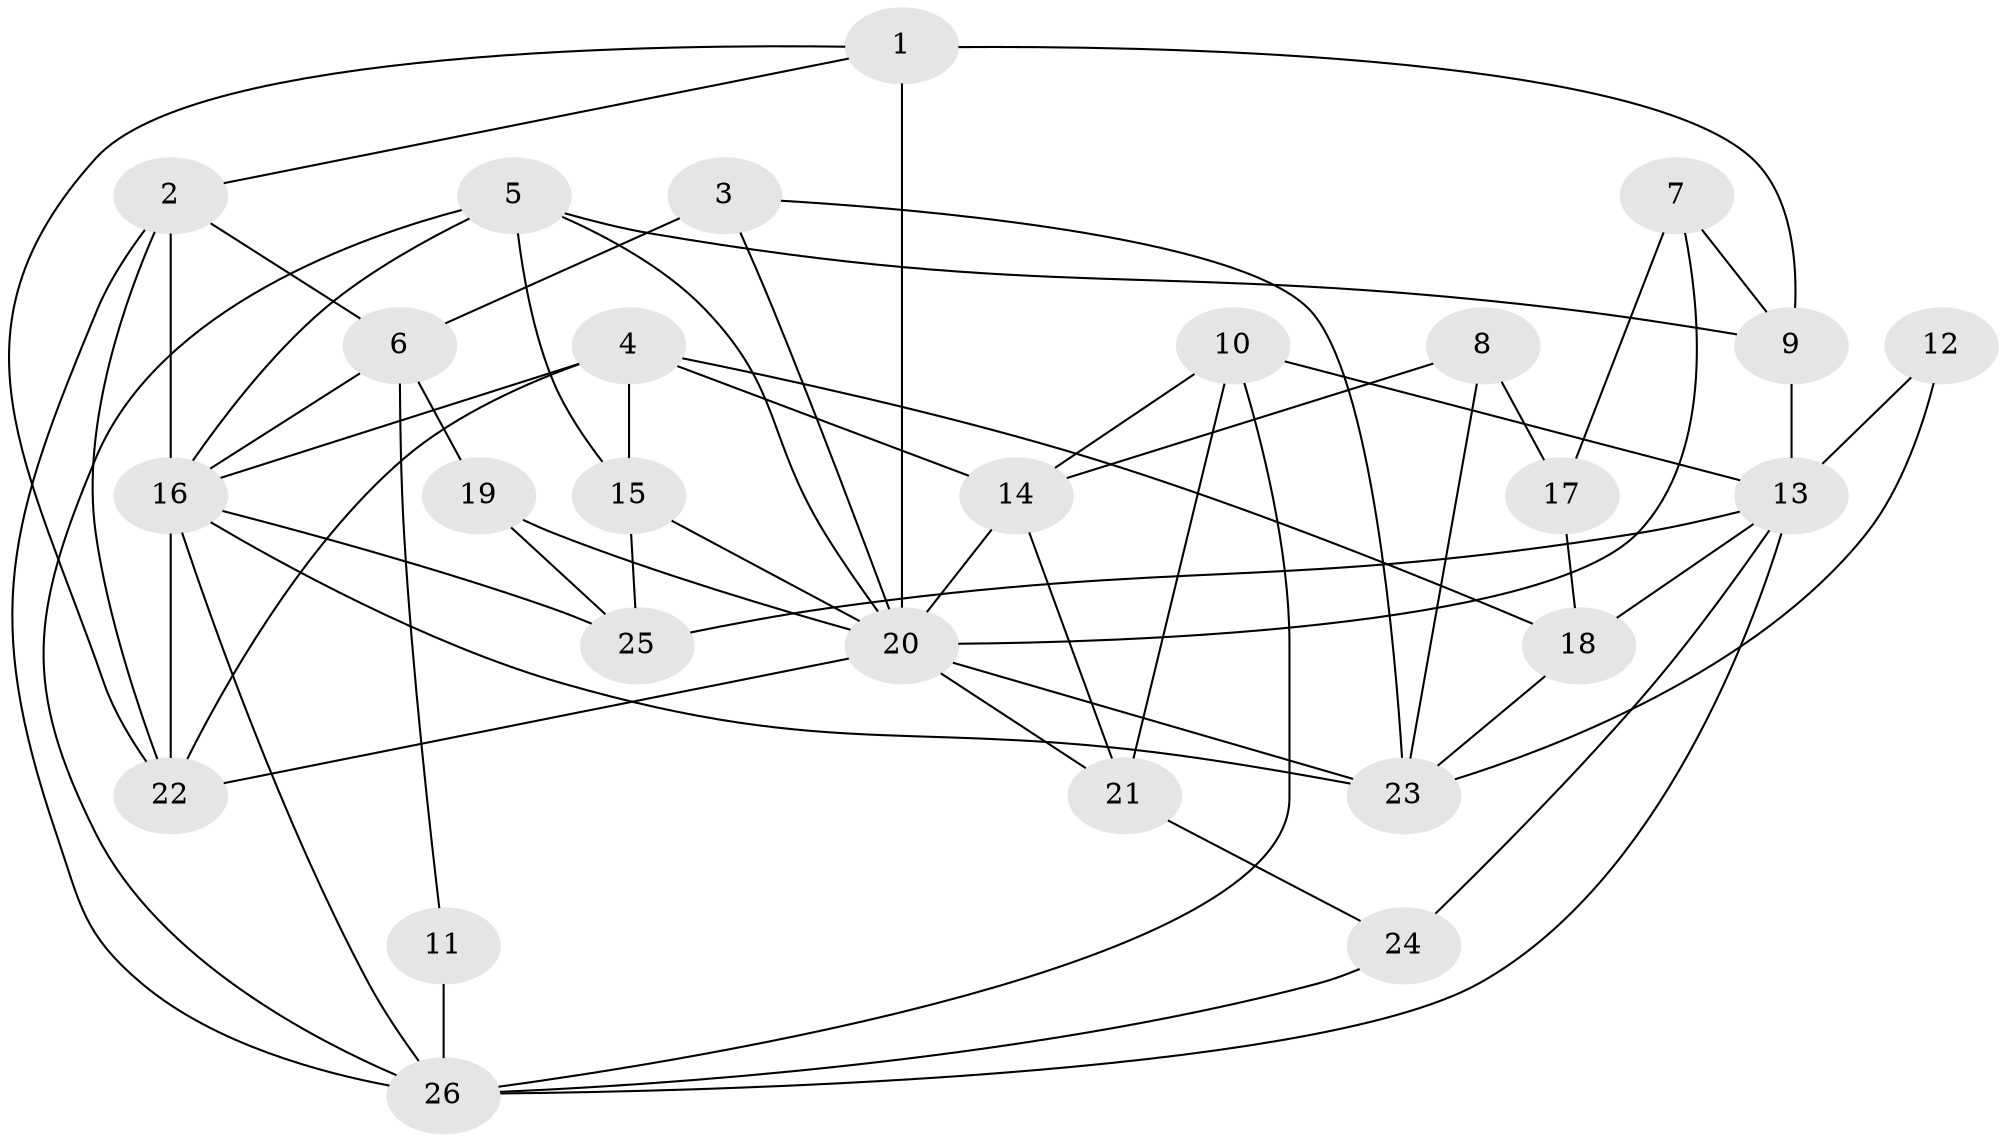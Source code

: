// original degree distribution, {2: 0.11764705882352941, 3: 0.3333333333333333, 4: 0.23529411764705882, 5: 0.1568627450980392, 6: 0.09803921568627451, 8: 0.0392156862745098, 7: 0.0196078431372549}
// Generated by graph-tools (version 1.1) at 2025/02/03/09/25 03:02:10]
// undirected, 26 vertices, 59 edges
graph export_dot {
graph [start="1"]
  node [color=gray90,style=filled];
  1;
  2;
  3;
  4;
  5;
  6;
  7;
  8;
  9;
  10;
  11;
  12;
  13;
  14;
  15;
  16;
  17;
  18;
  19;
  20;
  21;
  22;
  23;
  24;
  25;
  26;
  1 -- 2 [weight=1.0];
  1 -- 9 [weight=2.0];
  1 -- 20 [weight=1.0];
  1 -- 22 [weight=1.0];
  2 -- 6 [weight=1.0];
  2 -- 16 [weight=1.0];
  2 -- 22 [weight=1.0];
  2 -- 26 [weight=1.0];
  3 -- 6 [weight=2.0];
  3 -- 20 [weight=1.0];
  3 -- 23 [weight=1.0];
  4 -- 14 [weight=3.0];
  4 -- 15 [weight=1.0];
  4 -- 16 [weight=1.0];
  4 -- 18 [weight=1.0];
  4 -- 22 [weight=2.0];
  5 -- 9 [weight=1.0];
  5 -- 15 [weight=1.0];
  5 -- 16 [weight=1.0];
  5 -- 20 [weight=1.0];
  5 -- 26 [weight=1.0];
  6 -- 11 [weight=1.0];
  6 -- 16 [weight=2.0];
  6 -- 19 [weight=3.0];
  7 -- 9 [weight=1.0];
  7 -- 17 [weight=1.0];
  7 -- 20 [weight=1.0];
  8 -- 14 [weight=1.0];
  8 -- 17 [weight=1.0];
  8 -- 23 [weight=2.0];
  9 -- 13 [weight=3.0];
  10 -- 13 [weight=1.0];
  10 -- 14 [weight=1.0];
  10 -- 21 [weight=1.0];
  10 -- 26 [weight=1.0];
  11 -- 26 [weight=1.0];
  12 -- 13 [weight=1.0];
  12 -- 23 [weight=1.0];
  13 -- 18 [weight=3.0];
  13 -- 24 [weight=1.0];
  13 -- 25 [weight=1.0];
  13 -- 26 [weight=1.0];
  14 -- 20 [weight=1.0];
  14 -- 21 [weight=1.0];
  15 -- 20 [weight=1.0];
  15 -- 25 [weight=1.0];
  16 -- 22 [weight=1.0];
  16 -- 23 [weight=2.0];
  16 -- 25 [weight=1.0];
  16 -- 26 [weight=1.0];
  17 -- 18 [weight=1.0];
  18 -- 23 [weight=1.0];
  19 -- 20 [weight=1.0];
  19 -- 25 [weight=1.0];
  20 -- 21 [weight=1.0];
  20 -- 22 [weight=1.0];
  20 -- 23 [weight=2.0];
  21 -- 24 [weight=1.0];
  24 -- 26 [weight=1.0];
}
